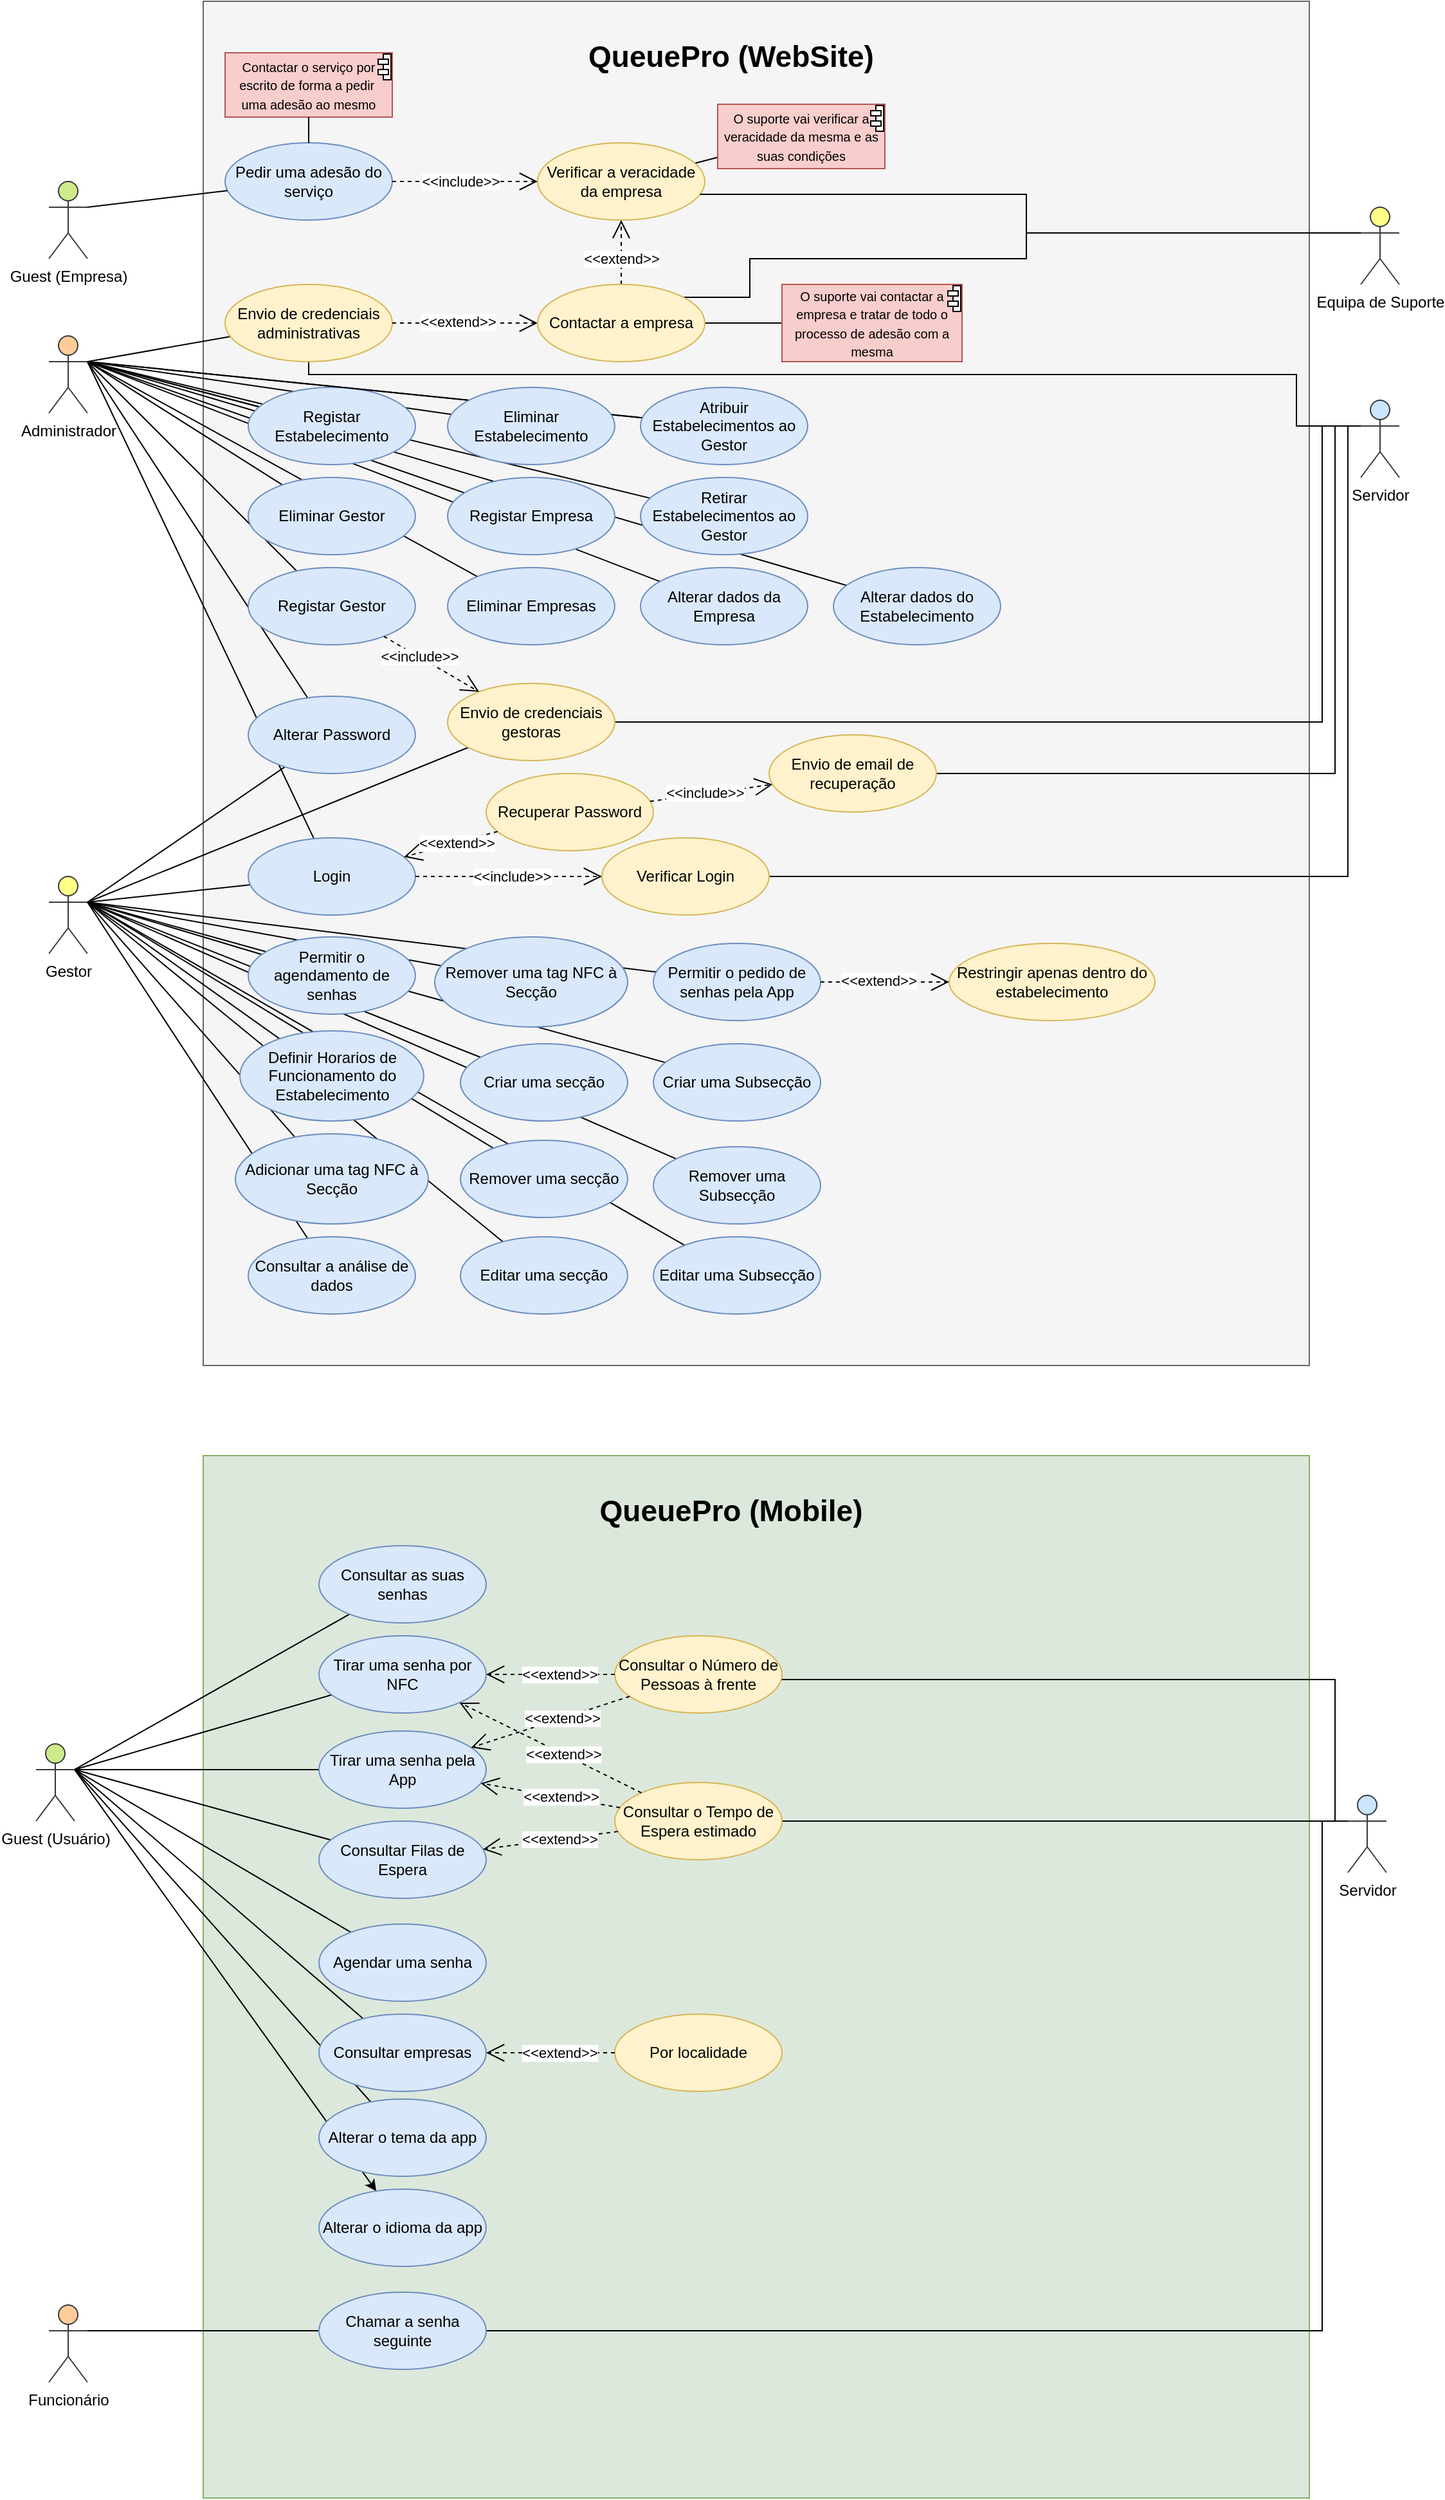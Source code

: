 <mxfile version="22.1.9" type="device">
  <diagram id="VLJRxasJTmpfHg33GRnx" name="Página-1">
    <mxGraphModel dx="1420" dy="758" grid="1" gridSize="10" guides="1" tooltips="1" connect="1" arrows="1" fold="1" page="1" pageScale="1" pageWidth="1169" pageHeight="1654" math="0" shadow="0">
      <root>
        <mxCell id="0" />
        <mxCell id="1" parent="0" />
        <mxCell id="UBb9a-nzdat-LRsB01jX-1" value="" style="rounded=0;whiteSpace=wrap;html=1;fillColor=#f5f5f5;strokeColor=#666666;fontColor=#333333;" parent="1" vertex="1">
          <mxGeometry x="190" y="70" width="860" height="1060" as="geometry" />
        </mxCell>
        <mxCell id="UBb9a-nzdat-LRsB01jX-2" value="QueuePro (WebSite)" style="text;align=center;fontStyle=1;verticalAlign=middle;spacingLeft=3;spacingRight=3;strokeColor=none;rotatable=0;points=[[0,0.5],[1,0.5]];portConstraint=eastwest;html=1;fontSize=23;" parent="1" vertex="1">
          <mxGeometry x="330" y="90" width="540" height="46" as="geometry" />
        </mxCell>
        <mxCell id="UBb9a-nzdat-LRsB01jX-34" style="edgeStyle=orthogonalEdgeStyle;rounded=0;orthogonalLoop=1;jettySize=auto;html=1;exitX=0;exitY=0.333;exitDx=0;exitDy=0;exitPerimeter=0;endArrow=none;endFill=0;" parent="1" source="UBb9a-nzdat-LRsB01jX-3" target="UBb9a-nzdat-LRsB01jX-32" edge="1">
          <mxGeometry relative="1" as="geometry">
            <Array as="points">
              <mxPoint x="1070" y="400" />
              <mxPoint x="1070" y="670" />
            </Array>
          </mxGeometry>
        </mxCell>
        <mxCell id="8o_De3iplbtx9uhVE4Wy-5" style="edgeStyle=orthogonalEdgeStyle;rounded=0;orthogonalLoop=1;jettySize=auto;html=1;exitX=0;exitY=0.333;exitDx=0;exitDy=0;exitPerimeter=0;endArrow=none;endFill=0;" parent="1" source="UBb9a-nzdat-LRsB01jX-3" target="8o_De3iplbtx9uhVE4Wy-2" edge="1">
          <mxGeometry relative="1" as="geometry">
            <Array as="points">
              <mxPoint x="1060" y="400" />
              <mxPoint x="1060" y="630" />
            </Array>
          </mxGeometry>
        </mxCell>
        <mxCell id="8o_De3iplbtx9uhVE4Wy-6" style="edgeStyle=orthogonalEdgeStyle;rounded=0;orthogonalLoop=1;jettySize=auto;html=1;exitX=0;exitY=0.333;exitDx=0;exitDy=0;exitPerimeter=0;endArrow=none;endFill=0;" parent="1" source="UBb9a-nzdat-LRsB01jX-3" target="UBb9a-nzdat-LRsB01jX-24" edge="1">
          <mxGeometry relative="1" as="geometry">
            <Array as="points">
              <mxPoint x="1040" y="400" />
              <mxPoint x="1040" y="360" />
              <mxPoint x="272" y="360" />
            </Array>
          </mxGeometry>
        </mxCell>
        <mxCell id="8o_De3iplbtx9uhVE4Wy-54" style="edgeStyle=orthogonalEdgeStyle;rounded=0;orthogonalLoop=1;jettySize=auto;html=1;exitX=0;exitY=0.333;exitDx=0;exitDy=0;exitPerimeter=0;endArrow=none;endFill=0;" parent="1" source="UBb9a-nzdat-LRsB01jX-3" target="I-sN2lUKd0k-K1x4dTiv-1" edge="1">
          <mxGeometry relative="1" as="geometry">
            <Array as="points">
              <mxPoint x="1080" y="400" />
              <mxPoint x="1080" y="750" />
            </Array>
          </mxGeometry>
        </mxCell>
        <mxCell id="UBb9a-nzdat-LRsB01jX-3" value="Servidor" style="shape=umlActor;verticalLabelPosition=bottom;verticalAlign=top;html=1;fillColor=#cce5ff;strokeColor=#36393d;" parent="1" vertex="1">
          <mxGeometry x="1090" y="380" width="30" height="60" as="geometry" />
        </mxCell>
        <mxCell id="UBb9a-nzdat-LRsB01jX-4" value="Guest (Empresa)" style="shape=umlActor;verticalLabelPosition=bottom;verticalAlign=top;html=1;fillColor=#cdeb8b;strokeColor=#36393d;" parent="1" vertex="1">
          <mxGeometry x="70" y="210" width="30" height="60" as="geometry" />
        </mxCell>
        <mxCell id="UBb9a-nzdat-LRsB01jX-23" style="rounded=0;orthogonalLoop=1;jettySize=auto;html=1;exitX=1;exitY=0.333;exitDx=0;exitDy=0;exitPerimeter=0;endArrow=none;endFill=0;" parent="1" source="UBb9a-nzdat-LRsB01jX-9" target="UBb9a-nzdat-LRsB01jX-22" edge="1">
          <mxGeometry relative="1" as="geometry" />
        </mxCell>
        <mxCell id="UBb9a-nzdat-LRsB01jX-25" style="rounded=0;orthogonalLoop=1;jettySize=auto;html=1;exitX=1;exitY=0.333;exitDx=0;exitDy=0;exitPerimeter=0;endArrow=none;endFill=0;" parent="1" source="UBb9a-nzdat-LRsB01jX-9" target="UBb9a-nzdat-LRsB01jX-24" edge="1">
          <mxGeometry relative="1" as="geometry" />
        </mxCell>
        <mxCell id="UBb9a-nzdat-LRsB01jX-36" style="rounded=0;orthogonalLoop=1;jettySize=auto;html=1;exitX=1;exitY=0.333;exitDx=0;exitDy=0;exitPerimeter=0;endArrow=none;endFill=0;" parent="1" source="UBb9a-nzdat-LRsB01jX-9" target="UBb9a-nzdat-LRsB01jX-35" edge="1">
          <mxGeometry relative="1" as="geometry" />
        </mxCell>
        <mxCell id="8o_De3iplbtx9uhVE4Wy-26" style="rounded=0;orthogonalLoop=1;jettySize=auto;html=1;exitX=1;exitY=0.333;exitDx=0;exitDy=0;exitPerimeter=0;endArrow=none;endFill=0;" parent="1" source="UBb9a-nzdat-LRsB01jX-9" target="8o_De3iplbtx9uhVE4Wy-23" edge="1">
          <mxGeometry relative="1" as="geometry" />
        </mxCell>
        <mxCell id="8o_De3iplbtx9uhVE4Wy-27" style="rounded=0;orthogonalLoop=1;jettySize=auto;html=1;exitX=1;exitY=0.333;exitDx=0;exitDy=0;exitPerimeter=0;endArrow=none;endFill=0;" parent="1" source="UBb9a-nzdat-LRsB01jX-9" target="8o_De3iplbtx9uhVE4Wy-25" edge="1">
          <mxGeometry relative="1" as="geometry" />
        </mxCell>
        <mxCell id="8o_De3iplbtx9uhVE4Wy-31" style="rounded=0;orthogonalLoop=1;jettySize=auto;html=1;exitX=1;exitY=0.333;exitDx=0;exitDy=0;exitPerimeter=0;endArrow=none;endFill=0;" parent="1" source="UBb9a-nzdat-LRsB01jX-9" target="8o_De3iplbtx9uhVE4Wy-29" edge="1">
          <mxGeometry relative="1" as="geometry" />
        </mxCell>
        <mxCell id="8o_De3iplbtx9uhVE4Wy-33" style="rounded=0;orthogonalLoop=1;jettySize=auto;html=1;exitX=1;exitY=0.333;exitDx=0;exitDy=0;exitPerimeter=0;endArrow=none;endFill=0;" parent="1" source="UBb9a-nzdat-LRsB01jX-9" target="8o_De3iplbtx9uhVE4Wy-32" edge="1">
          <mxGeometry relative="1" as="geometry" />
        </mxCell>
        <mxCell id="8o_De3iplbtx9uhVE4Wy-35" style="rounded=0;orthogonalLoop=1;jettySize=auto;html=1;exitX=1;exitY=0.333;exitDx=0;exitDy=0;exitPerimeter=0;endArrow=none;endFill=0;" parent="1" source="UBb9a-nzdat-LRsB01jX-9" target="8o_De3iplbtx9uhVE4Wy-34" edge="1">
          <mxGeometry relative="1" as="geometry" />
        </mxCell>
        <mxCell id="8o_De3iplbtx9uhVE4Wy-38" style="rounded=0;orthogonalLoop=1;jettySize=auto;html=1;exitX=1;exitY=0.333;exitDx=0;exitDy=0;exitPerimeter=0;endArrow=none;endFill=0;" parent="1" source="UBb9a-nzdat-LRsB01jX-9" target="8o_De3iplbtx9uhVE4Wy-37" edge="1">
          <mxGeometry relative="1" as="geometry" />
        </mxCell>
        <mxCell id="8o_De3iplbtx9uhVE4Wy-40" style="rounded=0;orthogonalLoop=1;jettySize=auto;html=1;exitX=1;exitY=0.333;exitDx=0;exitDy=0;exitPerimeter=0;endArrow=none;endFill=0;" parent="1" source="UBb9a-nzdat-LRsB01jX-9" target="8o_De3iplbtx9uhVE4Wy-28" edge="1">
          <mxGeometry relative="1" as="geometry" />
        </mxCell>
        <mxCell id="8o_De3iplbtx9uhVE4Wy-45" style="rounded=0;orthogonalLoop=1;jettySize=auto;html=1;exitX=1;exitY=0.333;exitDx=0;exitDy=0;exitPerimeter=0;endArrow=none;endFill=0;" parent="1" source="UBb9a-nzdat-LRsB01jX-9" target="8o_De3iplbtx9uhVE4Wy-44" edge="1">
          <mxGeometry relative="1" as="geometry" />
        </mxCell>
        <mxCell id="8o_De3iplbtx9uhVE4Wy-48" style="rounded=0;orthogonalLoop=1;jettySize=auto;html=1;exitX=1;exitY=0.333;exitDx=0;exitDy=0;exitPerimeter=0;endArrow=none;endFill=0;" parent="1" source="UBb9a-nzdat-LRsB01jX-9" target="8o_De3iplbtx9uhVE4Wy-47" edge="1">
          <mxGeometry relative="1" as="geometry" />
        </mxCell>
        <mxCell id="8o_De3iplbtx9uhVE4Wy-50" style="rounded=0;orthogonalLoop=1;jettySize=auto;html=1;exitX=1;exitY=0.333;exitDx=0;exitDy=0;exitPerimeter=0;endArrow=none;endFill=0;" parent="1" source="UBb9a-nzdat-LRsB01jX-9" target="8o_De3iplbtx9uhVE4Wy-49" edge="1">
          <mxGeometry relative="1" as="geometry" />
        </mxCell>
        <mxCell id="UBb9a-nzdat-LRsB01jX-9" value="Administrador" style="shape=umlActor;verticalLabelPosition=bottom;verticalAlign=top;html=1;fillColor=#ffcc99;strokeColor=#36393d;" parent="1" vertex="1">
          <mxGeometry x="70" y="330" width="30" height="60" as="geometry" />
        </mxCell>
        <mxCell id="UBb9a-nzdat-LRsB01jX-33" style="rounded=0;orthogonalLoop=1;jettySize=auto;html=1;exitX=1;exitY=0.333;exitDx=0;exitDy=0;exitPerimeter=0;endArrow=none;endFill=0;" parent="1" source="UBb9a-nzdat-LRsB01jX-10" target="UBb9a-nzdat-LRsB01jX-22" edge="1">
          <mxGeometry relative="1" as="geometry" />
        </mxCell>
        <mxCell id="8o_De3iplbtx9uhVE4Wy-8" style="rounded=0;orthogonalLoop=1;jettySize=auto;html=1;exitX=1;exitY=0.333;exitDx=0;exitDy=0;exitPerimeter=0;endArrow=none;endFill=0;" parent="1" source="UBb9a-nzdat-LRsB01jX-10" target="8o_De3iplbtx9uhVE4Wy-2" edge="1">
          <mxGeometry relative="1" as="geometry" />
        </mxCell>
        <mxCell id="8o_De3iplbtx9uhVE4Wy-46" style="rounded=0;orthogonalLoop=1;jettySize=auto;html=1;exitX=1;exitY=0.333;exitDx=0;exitDy=0;exitPerimeter=0;endArrow=none;endFill=0;" parent="1" source="UBb9a-nzdat-LRsB01jX-10" target="8o_De3iplbtx9uhVE4Wy-44" edge="1">
          <mxGeometry relative="1" as="geometry" />
        </mxCell>
        <mxCell id="8o_De3iplbtx9uhVE4Wy-53" style="rounded=0;orthogonalLoop=1;jettySize=auto;html=1;exitX=1;exitY=0.333;exitDx=0;exitDy=0;exitPerimeter=0;endArrow=none;endFill=0;" parent="1" source="UBb9a-nzdat-LRsB01jX-10" target="8o_De3iplbtx9uhVE4Wy-52" edge="1">
          <mxGeometry relative="1" as="geometry" />
        </mxCell>
        <mxCell id="8o_De3iplbtx9uhVE4Wy-60" style="rounded=0;orthogonalLoop=1;jettySize=auto;html=1;exitX=1;exitY=0.333;exitDx=0;exitDy=0;exitPerimeter=0;endArrow=none;endFill=0;" parent="1" source="UBb9a-nzdat-LRsB01jX-10" target="8o_De3iplbtx9uhVE4Wy-56" edge="1">
          <mxGeometry relative="1" as="geometry" />
        </mxCell>
        <mxCell id="8o_De3iplbtx9uhVE4Wy-64" style="rounded=0;orthogonalLoop=1;jettySize=auto;html=1;exitX=1;exitY=0.333;exitDx=0;exitDy=0;exitPerimeter=0;endArrow=none;endFill=0;" parent="1" source="UBb9a-nzdat-LRsB01jX-10" target="8o_De3iplbtx9uhVE4Wy-63" edge="1">
          <mxGeometry relative="1" as="geometry" />
        </mxCell>
        <mxCell id="8o_De3iplbtx9uhVE4Wy-66" style="rounded=0;orthogonalLoop=1;jettySize=auto;html=1;exitX=1;exitY=0.333;exitDx=0;exitDy=0;exitPerimeter=0;endArrow=none;endFill=0;" parent="1" source="UBb9a-nzdat-LRsB01jX-10" target="8o_De3iplbtx9uhVE4Wy-65" edge="1">
          <mxGeometry relative="1" as="geometry" />
        </mxCell>
        <mxCell id="8o_De3iplbtx9uhVE4Wy-68" style="rounded=0;orthogonalLoop=1;jettySize=auto;html=1;exitX=1;exitY=0.333;exitDx=0;exitDy=0;exitPerimeter=0;endArrow=none;endFill=0;" parent="1" source="UBb9a-nzdat-LRsB01jX-10" target="8o_De3iplbtx9uhVE4Wy-67" edge="1">
          <mxGeometry relative="1" as="geometry" />
        </mxCell>
        <mxCell id="8o_De3iplbtx9uhVE4Wy-71" style="rounded=0;orthogonalLoop=1;jettySize=auto;html=1;exitX=1;exitY=0.333;exitDx=0;exitDy=0;exitPerimeter=0;endArrow=none;endFill=0;" parent="1" source="UBb9a-nzdat-LRsB01jX-10" target="8o_De3iplbtx9uhVE4Wy-70" edge="1">
          <mxGeometry relative="1" as="geometry" />
        </mxCell>
        <mxCell id="8o_De3iplbtx9uhVE4Wy-76" style="rounded=0;orthogonalLoop=1;jettySize=auto;html=1;exitX=1;exitY=0.333;exitDx=0;exitDy=0;exitPerimeter=0;endArrow=none;endFill=0;" parent="1" source="UBb9a-nzdat-LRsB01jX-10" target="8o_De3iplbtx9uhVE4Wy-72" edge="1">
          <mxGeometry relative="1" as="geometry" />
        </mxCell>
        <mxCell id="8o_De3iplbtx9uhVE4Wy-77" style="rounded=0;orthogonalLoop=1;jettySize=auto;html=1;exitX=1;exitY=0.333;exitDx=0;exitDy=0;exitPerimeter=0;endArrow=none;endFill=0;" parent="1" source="UBb9a-nzdat-LRsB01jX-10" target="8o_De3iplbtx9uhVE4Wy-73" edge="1">
          <mxGeometry relative="1" as="geometry" />
        </mxCell>
        <mxCell id="8o_De3iplbtx9uhVE4Wy-78" style="rounded=0;orthogonalLoop=1;jettySize=auto;html=1;exitX=1;exitY=0.333;exitDx=0;exitDy=0;exitPerimeter=0;endArrow=none;endFill=0;" parent="1" source="UBb9a-nzdat-LRsB01jX-10" target="8o_De3iplbtx9uhVE4Wy-74" edge="1">
          <mxGeometry relative="1" as="geometry" />
        </mxCell>
        <mxCell id="8o_De3iplbtx9uhVE4Wy-79" style="rounded=0;orthogonalLoop=1;jettySize=auto;html=1;exitX=1;exitY=0.333;exitDx=0;exitDy=0;exitPerimeter=0;endArrow=none;endFill=0;" parent="1" source="UBb9a-nzdat-LRsB01jX-10" target="8o_De3iplbtx9uhVE4Wy-75" edge="1">
          <mxGeometry relative="1" as="geometry" />
        </mxCell>
        <mxCell id="8o_De3iplbtx9uhVE4Wy-83" style="rounded=0;orthogonalLoop=1;jettySize=auto;html=1;exitX=1;exitY=0.333;exitDx=0;exitDy=0;exitPerimeter=0;endArrow=none;endFill=0;" parent="1" source="UBb9a-nzdat-LRsB01jX-10" target="8o_De3iplbtx9uhVE4Wy-82" edge="1">
          <mxGeometry relative="1" as="geometry" />
        </mxCell>
        <mxCell id="zNHGnMBQG7z97WINBoFJ-2" style="rounded=0;orthogonalLoop=1;jettySize=auto;html=1;exitX=1;exitY=0.333;exitDx=0;exitDy=0;exitPerimeter=0;endArrow=none;endFill=0;" parent="1" source="UBb9a-nzdat-LRsB01jX-10" target="zNHGnMBQG7z97WINBoFJ-1" edge="1">
          <mxGeometry relative="1" as="geometry" />
        </mxCell>
        <mxCell id="UBb9a-nzdat-LRsB01jX-10" value="Gestor" style="shape=umlActor;verticalLabelPosition=bottom;verticalAlign=top;html=1;fillColor=#ffff88;strokeColor=#36393d;" parent="1" vertex="1">
          <mxGeometry x="70" y="750" width="30" height="60" as="geometry" />
        </mxCell>
        <mxCell id="UBb9a-nzdat-LRsB01jX-13" value="Pedir uma adesão do serviço" style="ellipse;whiteSpace=wrap;html=1;fillColor=#dae8fc;strokeColor=#6c8ebf;" parent="1" vertex="1">
          <mxGeometry x="207" y="180" width="130" height="60" as="geometry" />
        </mxCell>
        <mxCell id="UBb9a-nzdat-LRsB01jX-15" value="&lt;span style=&quot;font-size: 10px;&quot;&gt;Contactar o serviço por escrito de forma a pedir&amp;nbsp; uma adesão ao mesmo&lt;/span&gt;" style="html=1;dropTarget=0;whiteSpace=wrap;fillColor=#f8cecc;strokeColor=#b85450;align=center;" parent="1" vertex="1">
          <mxGeometry x="207" y="110" width="130" height="50" as="geometry" />
        </mxCell>
        <mxCell id="UBb9a-nzdat-LRsB01jX-16" value="" style="shape=module;jettyWidth=8;jettyHeight=4;" parent="UBb9a-nzdat-LRsB01jX-15" vertex="1">
          <mxGeometry x="1" width="10" height="20" relative="1" as="geometry">
            <mxPoint x="-11" y="1" as="offset" />
          </mxGeometry>
        </mxCell>
        <mxCell id="UBb9a-nzdat-LRsB01jX-17" value="" style="endArrow=none;html=1;rounded=0;" parent="1" source="UBb9a-nzdat-LRsB01jX-15" target="UBb9a-nzdat-LRsB01jX-13" edge="1">
          <mxGeometry relative="1" as="geometry">
            <mxPoint x="419" y="185" as="sourcePoint" />
            <mxPoint x="350" y="260" as="targetPoint" />
          </mxGeometry>
        </mxCell>
        <mxCell id="UBb9a-nzdat-LRsB01jX-18" style="rounded=0;orthogonalLoop=1;jettySize=auto;html=1;exitX=1;exitY=0.333;exitDx=0;exitDy=0;exitPerimeter=0;endArrow=none;endFill=0;" parent="1" source="UBb9a-nzdat-LRsB01jX-4" target="UBb9a-nzdat-LRsB01jX-13" edge="1">
          <mxGeometry relative="1" as="geometry">
            <mxPoint x="110" y="240" as="sourcePoint" />
            <mxPoint x="232" y="180" as="targetPoint" />
          </mxGeometry>
        </mxCell>
        <mxCell id="UBb9a-nzdat-LRsB01jX-22" value="Login" style="ellipse;whiteSpace=wrap;html=1;fillColor=#dae8fc;strokeColor=#6c8ebf;" parent="1" vertex="1">
          <mxGeometry x="225" y="720" width="130" height="60" as="geometry" />
        </mxCell>
        <mxCell id="UBb9a-nzdat-LRsB01jX-24" value="Envio de credenciais administrativas" style="ellipse;whiteSpace=wrap;html=1;fillColor=#fff2cc;strokeColor=#d6b656;" parent="1" vertex="1">
          <mxGeometry x="207" y="290" width="130" height="60" as="geometry" />
        </mxCell>
        <mxCell id="UBb9a-nzdat-LRsB01jX-26" value="&amp;lt;&amp;lt;extend&amp;gt;&amp;gt;" style="endArrow=open;endSize=12;dashed=1;html=1;rounded=0;" parent="1" source="UBb9a-nzdat-LRsB01jX-24" target="8o_De3iplbtx9uhVE4Wy-22" edge="1">
          <mxGeometry x="-0.098" y="1" width="160" relative="1" as="geometry">
            <mxPoint x="390" y="320" as="sourcePoint" />
            <mxPoint x="400" y="240" as="targetPoint" />
            <mxPoint as="offset" />
          </mxGeometry>
        </mxCell>
        <mxCell id="UBb9a-nzdat-LRsB01jX-29" value="Recuperar Password" style="ellipse;whiteSpace=wrap;html=1;fillColor=#fff2cc;strokeColor=#d6b656;" parent="1" vertex="1">
          <mxGeometry x="410" y="670" width="130" height="60" as="geometry" />
        </mxCell>
        <mxCell id="UBb9a-nzdat-LRsB01jX-30" value="&amp;lt;&amp;lt;extend&amp;gt;&amp;gt;" style="endArrow=open;endSize=12;dashed=1;html=1;rounded=0;" parent="1" source="UBb9a-nzdat-LRsB01jX-29" target="UBb9a-nzdat-LRsB01jX-22" edge="1">
          <mxGeometry x="-0.143" width="160" relative="1" as="geometry">
            <mxPoint x="376.999" y="452.045" as="sourcePoint" />
            <mxPoint x="277" y="90" as="targetPoint" />
            <mxPoint as="offset" />
          </mxGeometry>
        </mxCell>
        <mxCell id="UBb9a-nzdat-LRsB01jX-31" value="&amp;lt;&amp;lt;include&amp;gt;&amp;gt;" style="endArrow=open;endSize=12;dashed=1;html=1;rounded=0;" parent="1" source="UBb9a-nzdat-LRsB01jX-29" target="UBb9a-nzdat-LRsB01jX-32" edge="1">
          <mxGeometry x="-0.108" width="160" relative="1" as="geometry">
            <mxPoint x="559" y="690" as="sourcePoint" />
            <mxPoint x="659" y="690" as="targetPoint" />
            <mxPoint y="-1" as="offset" />
          </mxGeometry>
        </mxCell>
        <mxCell id="UBb9a-nzdat-LRsB01jX-32" value="Envio de email de recuperação" style="ellipse;whiteSpace=wrap;html=1;fillColor=#fff2cc;strokeColor=#d6b656;" parent="1" vertex="1">
          <mxGeometry x="630" y="640" width="130" height="60" as="geometry" />
        </mxCell>
        <mxCell id="UBb9a-nzdat-LRsB01jX-35" value="Registar Gestor" style="ellipse;whiteSpace=wrap;html=1;fillColor=#dae8fc;strokeColor=#6c8ebf;" parent="1" vertex="1">
          <mxGeometry x="225" y="510" width="130" height="60" as="geometry" />
        </mxCell>
        <mxCell id="I-sN2lUKd0k-K1x4dTiv-1" value="Verificar Login" style="ellipse;whiteSpace=wrap;html=1;fillColor=#fff2cc;strokeColor=#d6b656;" parent="1" vertex="1">
          <mxGeometry x="500" y="720" width="130" height="60" as="geometry" />
        </mxCell>
        <mxCell id="I-sN2lUKd0k-K1x4dTiv-3" value="&amp;lt;&amp;lt;include&amp;gt;&amp;gt;" style="endArrow=open;endSize=12;dashed=1;html=1;rounded=0;" parent="1" source="UBb9a-nzdat-LRsB01jX-22" target="I-sN2lUKd0k-K1x4dTiv-1" edge="1">
          <mxGeometry x="0.03" width="160" relative="1" as="geometry">
            <mxPoint x="337" y="460" as="sourcePoint" />
            <mxPoint x="337" y="510" as="targetPoint" />
            <mxPoint as="offset" />
          </mxGeometry>
        </mxCell>
        <mxCell id="8o_De3iplbtx9uhVE4Wy-2" value="Envio de credenciais gestoras" style="ellipse;whiteSpace=wrap;html=1;fillColor=#fff2cc;strokeColor=#d6b656;" parent="1" vertex="1">
          <mxGeometry x="380" y="600" width="130" height="60" as="geometry" />
        </mxCell>
        <mxCell id="8o_De3iplbtx9uhVE4Wy-15" style="rounded=0;orthogonalLoop=1;jettySize=auto;html=1;endArrow=none;endFill=0;" parent="1" source="8o_De3iplbtx9uhVE4Wy-9" target="8o_De3iplbtx9uhVE4Wy-13" edge="1">
          <mxGeometry relative="1" as="geometry" />
        </mxCell>
        <mxCell id="8o_De3iplbtx9uhVE4Wy-9" value="Verificar a veracidade da empresa" style="ellipse;whiteSpace=wrap;html=1;fillColor=#fff2cc;strokeColor=#d6b656;" parent="1" vertex="1">
          <mxGeometry x="450" y="180" width="130" height="60" as="geometry" />
        </mxCell>
        <mxCell id="8o_De3iplbtx9uhVE4Wy-11" style="edgeStyle=orthogonalEdgeStyle;rounded=0;orthogonalLoop=1;jettySize=auto;html=1;exitX=0;exitY=0.333;exitDx=0;exitDy=0;exitPerimeter=0;endArrow=none;endFill=0;" parent="1" source="8o_De3iplbtx9uhVE4Wy-10" target="8o_De3iplbtx9uhVE4Wy-9" edge="1">
          <mxGeometry relative="1" as="geometry">
            <Array as="points">
              <mxPoint x="830" y="250" />
              <mxPoint x="830" y="220" />
            </Array>
          </mxGeometry>
        </mxCell>
        <mxCell id="8o_De3iplbtx9uhVE4Wy-18" style="edgeStyle=orthogonalEdgeStyle;rounded=0;orthogonalLoop=1;jettySize=auto;html=1;exitX=0;exitY=0.333;exitDx=0;exitDy=0;exitPerimeter=0;endArrow=none;endFill=0;" parent="1" source="8o_De3iplbtx9uhVE4Wy-10" target="8o_De3iplbtx9uhVE4Wy-22" edge="1">
          <mxGeometry relative="1" as="geometry">
            <mxPoint x="625" y="270" as="targetPoint" />
            <Array as="points">
              <mxPoint x="830" y="250" />
              <mxPoint x="830" y="270" />
              <mxPoint x="615" y="270" />
              <mxPoint x="615" y="300" />
            </Array>
          </mxGeometry>
        </mxCell>
        <mxCell id="8o_De3iplbtx9uhVE4Wy-10" value="Equipa de Suporte" style="shape=umlActor;verticalLabelPosition=bottom;verticalAlign=top;html=1;fillColor=#ffff88;strokeColor=#36393d;" parent="1" vertex="1">
          <mxGeometry x="1090" y="230" width="30" height="60" as="geometry" />
        </mxCell>
        <mxCell id="8o_De3iplbtx9uhVE4Wy-12" value="&amp;lt;&amp;lt;include&amp;gt;&amp;gt;" style="endArrow=open;endSize=12;dashed=1;html=1;rounded=0;" parent="1" source="UBb9a-nzdat-LRsB01jX-13" target="8o_De3iplbtx9uhVE4Wy-9" edge="1">
          <mxGeometry x="-0.062" width="160" relative="1" as="geometry">
            <mxPoint x="595" y="640" as="sourcePoint" />
            <mxPoint x="720" y="640" as="targetPoint" />
            <mxPoint as="offset" />
          </mxGeometry>
        </mxCell>
        <mxCell id="8o_De3iplbtx9uhVE4Wy-13" value="&lt;span style=&quot;font-size: 10px;&quot;&gt;O suporte vai verificar a veracidade da mesma e as suas condições&lt;/span&gt;" style="html=1;dropTarget=0;whiteSpace=wrap;fillColor=#f8cecc;strokeColor=#b85450;align=center;" parent="1" vertex="1">
          <mxGeometry x="590" y="150" width="130" height="50" as="geometry" />
        </mxCell>
        <mxCell id="8o_De3iplbtx9uhVE4Wy-14" value="" style="shape=module;jettyWidth=8;jettyHeight=4;" parent="8o_De3iplbtx9uhVE4Wy-13" vertex="1">
          <mxGeometry x="1" width="10" height="20" relative="1" as="geometry">
            <mxPoint x="-11" y="1" as="offset" />
          </mxGeometry>
        </mxCell>
        <mxCell id="8o_De3iplbtx9uhVE4Wy-21" style="rounded=0;orthogonalLoop=1;jettySize=auto;html=1;endArrow=none;endFill=0;" parent="1" source="8o_De3iplbtx9uhVE4Wy-22" target="8o_De3iplbtx9uhVE4Wy-19" edge="1">
          <mxGeometry relative="1" as="geometry">
            <mxPoint x="688.89" y="299.6" as="sourcePoint" />
          </mxGeometry>
        </mxCell>
        <mxCell id="8o_De3iplbtx9uhVE4Wy-17" value="&amp;lt;&amp;lt;extend&amp;gt;&amp;gt;" style="endArrow=open;endSize=12;dashed=1;html=1;rounded=0;" parent="1" source="8o_De3iplbtx9uhVE4Wy-22" target="8o_De3iplbtx9uhVE4Wy-9" edge="1">
          <mxGeometry x="-0.2" width="160" relative="1" as="geometry">
            <mxPoint x="478" y="331" as="sourcePoint" />
            <mxPoint x="512" y="249" as="targetPoint" />
            <mxPoint as="offset" />
          </mxGeometry>
        </mxCell>
        <mxCell id="8o_De3iplbtx9uhVE4Wy-19" value="&lt;span style=&quot;font-size: 10px;&quot;&gt;O suporte vai contactar a empresa e tratar de todo o processo de adesão com a mesma&lt;/span&gt;" style="html=1;dropTarget=0;whiteSpace=wrap;fillColor=#f8cecc;strokeColor=#b85450;align=center;" parent="1" vertex="1">
          <mxGeometry x="640" y="290" width="140" height="60" as="geometry" />
        </mxCell>
        <mxCell id="8o_De3iplbtx9uhVE4Wy-20" value="" style="shape=module;jettyWidth=8;jettyHeight=4;" parent="8o_De3iplbtx9uhVE4Wy-19" vertex="1">
          <mxGeometry x="1" width="10" height="20" relative="1" as="geometry">
            <mxPoint x="-11" y="1" as="offset" />
          </mxGeometry>
        </mxCell>
        <mxCell id="8o_De3iplbtx9uhVE4Wy-22" value="Contactar a empresa" style="ellipse;whiteSpace=wrap;html=1;fillColor=#fff2cc;strokeColor=#d6b656;" parent="1" vertex="1">
          <mxGeometry x="450" y="290" width="130" height="60" as="geometry" />
        </mxCell>
        <mxCell id="8o_De3iplbtx9uhVE4Wy-28" value="Eliminar Empresas" style="ellipse;whiteSpace=wrap;html=1;fillColor=#dae8fc;strokeColor=#6c8ebf;" parent="1" vertex="1">
          <mxGeometry x="380" y="510" width="130" height="60" as="geometry" />
        </mxCell>
        <mxCell id="8o_De3iplbtx9uhVE4Wy-32" value="Eliminar Gestor" style="ellipse;whiteSpace=wrap;html=1;fillColor=#dae8fc;strokeColor=#6c8ebf;" parent="1" vertex="1">
          <mxGeometry x="225" y="440" width="130" height="60" as="geometry" />
        </mxCell>
        <mxCell id="8o_De3iplbtx9uhVE4Wy-39" value="" style="rounded=0;orthogonalLoop=1;jettySize=auto;html=1;exitX=1;exitY=0.333;exitDx=0;exitDy=0;exitPerimeter=0;endArrow=none;endFill=0;" parent="1" source="UBb9a-nzdat-LRsB01jX-9" target="8o_De3iplbtx9uhVE4Wy-25" edge="1">
          <mxGeometry relative="1" as="geometry">
            <mxPoint x="100" y="350" as="sourcePoint" />
            <mxPoint x="478" y="446" as="targetPoint" />
          </mxGeometry>
        </mxCell>
        <mxCell id="8o_De3iplbtx9uhVE4Wy-25" value="Registar Estabelecimento" style="ellipse;whiteSpace=wrap;html=1;fillColor=#dae8fc;strokeColor=#6c8ebf;" parent="1" vertex="1">
          <mxGeometry x="225" y="370" width="130" height="60" as="geometry" />
        </mxCell>
        <mxCell id="8o_De3iplbtx9uhVE4Wy-37" value="Retirar Estabelecimentos ao Gestor" style="ellipse;whiteSpace=wrap;html=1;fillColor=#dae8fc;strokeColor=#6c8ebf;" parent="1" vertex="1">
          <mxGeometry x="530" y="440" width="130" height="60" as="geometry" />
        </mxCell>
        <mxCell id="8o_De3iplbtx9uhVE4Wy-23" value="Registar Empresa" style="ellipse;whiteSpace=wrap;html=1;fillColor=#dae8fc;strokeColor=#6c8ebf;" parent="1" vertex="1">
          <mxGeometry x="380" y="440" width="130" height="60" as="geometry" />
        </mxCell>
        <mxCell id="8o_De3iplbtx9uhVE4Wy-42" value="" style="rounded=0;orthogonalLoop=1;jettySize=auto;html=1;exitX=1;exitY=0.333;exitDx=0;exitDy=0;exitPerimeter=0;endArrow=none;endFill=0;" parent="1" source="UBb9a-nzdat-LRsB01jX-9" target="8o_De3iplbtx9uhVE4Wy-34" edge="1">
          <mxGeometry relative="1" as="geometry">
            <mxPoint x="100" y="350" as="sourcePoint" />
            <mxPoint x="393" y="452" as="targetPoint" />
          </mxGeometry>
        </mxCell>
        <mxCell id="8o_De3iplbtx9uhVE4Wy-34" value="Atribuir Estabelecimentos ao Gestor" style="ellipse;whiteSpace=wrap;html=1;fillColor=#dae8fc;strokeColor=#6c8ebf;" parent="1" vertex="1">
          <mxGeometry x="530" y="370" width="130" height="60" as="geometry" />
        </mxCell>
        <mxCell id="8o_De3iplbtx9uhVE4Wy-29" value="Eliminar Estabelecimento" style="ellipse;whiteSpace=wrap;html=1;fillColor=#dae8fc;strokeColor=#6c8ebf;" parent="1" vertex="1">
          <mxGeometry x="380" y="370" width="130" height="60" as="geometry" />
        </mxCell>
        <mxCell id="8o_De3iplbtx9uhVE4Wy-43" value="&amp;lt;&amp;lt;include&amp;gt;&amp;gt;" style="endArrow=open;endSize=12;dashed=1;html=1;rounded=0;" parent="1" source="UBb9a-nzdat-LRsB01jX-35" target="8o_De3iplbtx9uhVE4Wy-2" edge="1">
          <mxGeometry x="-0.26" width="160" relative="1" as="geometry">
            <mxPoint x="344" y="772" as="sourcePoint" />
            <mxPoint x="436" y="818" as="targetPoint" />
            <mxPoint as="offset" />
          </mxGeometry>
        </mxCell>
        <mxCell id="8o_De3iplbtx9uhVE4Wy-44" value="Alterar Password" style="ellipse;whiteSpace=wrap;html=1;fillColor=#dae8fc;strokeColor=#6c8ebf;" parent="1" vertex="1">
          <mxGeometry x="225" y="610" width="130" height="60" as="geometry" />
        </mxCell>
        <mxCell id="8o_De3iplbtx9uhVE4Wy-47" value="Alterar dados da Empresa" style="ellipse;whiteSpace=wrap;html=1;fillColor=#dae8fc;strokeColor=#6c8ebf;" parent="1" vertex="1">
          <mxGeometry x="530" y="510" width="130" height="60" as="geometry" />
        </mxCell>
        <mxCell id="8o_De3iplbtx9uhVE4Wy-49" value="Alterar dados do Estabelecimento" style="ellipse;whiteSpace=wrap;html=1;fillColor=#dae8fc;strokeColor=#6c8ebf;" parent="1" vertex="1">
          <mxGeometry x="680" y="510" width="130" height="60" as="geometry" />
        </mxCell>
        <mxCell id="8o_De3iplbtx9uhVE4Wy-52" value="Definir Horarios de Funcionamento do Estabelecimento" style="ellipse;whiteSpace=wrap;html=1;fillColor=#dae8fc;strokeColor=#6c8ebf;" parent="1" vertex="1">
          <mxGeometry x="218.5" y="870" width="143" height="70" as="geometry" />
        </mxCell>
        <mxCell id="8o_De3iplbtx9uhVE4Wy-56" value="Permitir o pedido de senhas pela App" style="ellipse;whiteSpace=wrap;html=1;fillColor=#dae8fc;strokeColor=#6c8ebf;" parent="1" vertex="1">
          <mxGeometry x="540" y="802" width="130" height="60" as="geometry" />
        </mxCell>
        <mxCell id="8o_De3iplbtx9uhVE4Wy-58" value="Restringir apenas dentro do estabelecimento" style="ellipse;whiteSpace=wrap;html=1;fillColor=#fff2cc;strokeColor=#d6b656;" parent="1" vertex="1">
          <mxGeometry x="770" y="802" width="160" height="60" as="geometry" />
        </mxCell>
        <mxCell id="8o_De3iplbtx9uhVE4Wy-59" value="&amp;lt;&amp;lt;extend&amp;gt;&amp;gt;" style="endArrow=open;endSize=12;dashed=1;html=1;rounded=0;" parent="1" source="8o_De3iplbtx9uhVE4Wy-56" target="8o_De3iplbtx9uhVE4Wy-58" edge="1">
          <mxGeometry x="-0.108" width="160" relative="1" as="geometry">
            <mxPoint x="547" y="702" as="sourcePoint" />
            <mxPoint x="643" y="689" as="targetPoint" />
            <mxPoint y="-1" as="offset" />
          </mxGeometry>
        </mxCell>
        <mxCell id="8o_De3iplbtx9uhVE4Wy-63" value="Permitir o agendamento de senhas" style="ellipse;whiteSpace=wrap;html=1;fillColor=#dae8fc;strokeColor=#6c8ebf;" parent="1" vertex="1">
          <mxGeometry x="225" y="797" width="130" height="60" as="geometry" />
        </mxCell>
        <mxCell id="8o_De3iplbtx9uhVE4Wy-65" value="Criar uma secção" style="ellipse;whiteSpace=wrap;html=1;fillColor=#dae8fc;strokeColor=#6c8ebf;" parent="1" vertex="1">
          <mxGeometry x="390" y="880" width="130" height="60" as="geometry" />
        </mxCell>
        <mxCell id="8o_De3iplbtx9uhVE4Wy-67" value="Criar uma Subsecção" style="ellipse;whiteSpace=wrap;html=1;fillColor=#dae8fc;strokeColor=#6c8ebf;" parent="1" vertex="1">
          <mxGeometry x="540" y="880" width="130" height="60" as="geometry" />
        </mxCell>
        <mxCell id="8o_De3iplbtx9uhVE4Wy-70" value="Adicionar uma tag NFC à Secção" style="ellipse;whiteSpace=wrap;html=1;fillColor=#dae8fc;strokeColor=#6c8ebf;" parent="1" vertex="1">
          <mxGeometry x="215" y="950" width="150" height="70" as="geometry" />
        </mxCell>
        <mxCell id="8o_De3iplbtx9uhVE4Wy-72" value="Remover uma secção" style="ellipse;whiteSpace=wrap;html=1;fillColor=#dae8fc;strokeColor=#6c8ebf;" parent="1" vertex="1">
          <mxGeometry x="390" y="955" width="130" height="60" as="geometry" />
        </mxCell>
        <mxCell id="8o_De3iplbtx9uhVE4Wy-73" value="Remover uma Subsecção" style="ellipse;whiteSpace=wrap;html=1;fillColor=#dae8fc;strokeColor=#6c8ebf;" parent="1" vertex="1">
          <mxGeometry x="540" y="960" width="130" height="60" as="geometry" />
        </mxCell>
        <mxCell id="8o_De3iplbtx9uhVE4Wy-74" value="Editar uma secção" style="ellipse;whiteSpace=wrap;html=1;fillColor=#dae8fc;strokeColor=#6c8ebf;" parent="1" vertex="1">
          <mxGeometry x="390" y="1030" width="130" height="60" as="geometry" />
        </mxCell>
        <mxCell id="8o_De3iplbtx9uhVE4Wy-75" value="Editar uma Subsecção" style="ellipse;whiteSpace=wrap;html=1;fillColor=#dae8fc;strokeColor=#6c8ebf;" parent="1" vertex="1">
          <mxGeometry x="540" y="1030" width="130" height="60" as="geometry" />
        </mxCell>
        <mxCell id="8o_De3iplbtx9uhVE4Wy-82" value="Consultar a análise de dados" style="ellipse;whiteSpace=wrap;html=1;fillColor=#dae8fc;strokeColor=#6c8ebf;" parent="1" vertex="1">
          <mxGeometry x="225" y="1030" width="130" height="60" as="geometry" />
        </mxCell>
        <mxCell id="8o_De3iplbtx9uhVE4Wy-84" value="" style="rounded=0;whiteSpace=wrap;html=1;fillColor=#DDE8DC;strokeColor=#82b366;" parent="1" vertex="1">
          <mxGeometry x="190" y="1200" width="860" height="810" as="geometry" />
        </mxCell>
        <mxCell id="8o_De3iplbtx9uhVE4Wy-85" value="QueuePro (Mobile)" style="text;align=center;fontStyle=1;verticalAlign=middle;spacingLeft=3;spacingRight=3;strokeColor=none;rotatable=0;points=[[0,0.5],[1,0.5]];portConstraint=eastwest;html=1;fontSize=23;" parent="1" vertex="1">
          <mxGeometry x="330" y="1220" width="540" height="46" as="geometry" />
        </mxCell>
        <mxCell id="8o_De3iplbtx9uhVE4Wy-93" style="rounded=0;orthogonalLoop=1;jettySize=auto;html=1;exitX=1;exitY=0.333;exitDx=0;exitDy=0;exitPerimeter=0;endArrow=none;endFill=0;" parent="1" source="8o_De3iplbtx9uhVE4Wy-86" target="8o_De3iplbtx9uhVE4Wy-92" edge="1">
          <mxGeometry relative="1" as="geometry" />
        </mxCell>
        <mxCell id="8o_De3iplbtx9uhVE4Wy-98" style="rounded=0;orthogonalLoop=1;jettySize=auto;html=1;exitX=1;exitY=0.333;exitDx=0;exitDy=0;exitPerimeter=0;endArrow=none;endFill=0;" parent="1" source="8o_De3iplbtx9uhVE4Wy-86" target="8o_De3iplbtx9uhVE4Wy-94" edge="1">
          <mxGeometry relative="1" as="geometry" />
        </mxCell>
        <mxCell id="8o_De3iplbtx9uhVE4Wy-101" style="rounded=0;orthogonalLoop=1;jettySize=auto;html=1;exitX=1;exitY=0.333;exitDx=0;exitDy=0;exitPerimeter=0;endArrow=none;endFill=0;" parent="1" source="8o_De3iplbtx9uhVE4Wy-86" target="8o_De3iplbtx9uhVE4Wy-100" edge="1">
          <mxGeometry relative="1" as="geometry" />
        </mxCell>
        <mxCell id="8o_De3iplbtx9uhVE4Wy-104" style="rounded=0;orthogonalLoop=1;jettySize=auto;html=1;exitX=1;exitY=0.333;exitDx=0;exitDy=0;exitPerimeter=0;endArrow=none;endFill=0;" parent="1" source="8o_De3iplbtx9uhVE4Wy-86" target="8o_De3iplbtx9uhVE4Wy-102" edge="1">
          <mxGeometry relative="1" as="geometry" />
        </mxCell>
        <mxCell id="8o_De3iplbtx9uhVE4Wy-111" style="rounded=0;orthogonalLoop=1;jettySize=auto;html=1;exitX=1;exitY=0.333;exitDx=0;exitDy=0;exitPerimeter=0;endArrow=none;endFill=0;" parent="1" source="8o_De3iplbtx9uhVE4Wy-86" target="8o_De3iplbtx9uhVE4Wy-103" edge="1">
          <mxGeometry relative="1" as="geometry" />
        </mxCell>
        <mxCell id="8o_De3iplbtx9uhVE4Wy-124" style="rounded=0;orthogonalLoop=1;jettySize=auto;html=1;exitX=1;exitY=0.333;exitDx=0;exitDy=0;exitPerimeter=0;endArrow=none;endFill=0;" parent="1" source="8o_De3iplbtx9uhVE4Wy-86" target="8o_De3iplbtx9uhVE4Wy-123" edge="1">
          <mxGeometry relative="1" as="geometry" />
        </mxCell>
        <mxCell id="8o_De3iplbtx9uhVE4Wy-126" style="rounded=0;orthogonalLoop=1;jettySize=auto;html=1;exitX=1;exitY=0.333;exitDx=0;exitDy=0;exitPerimeter=0;endArrow=none;endFill=0;" parent="1" source="8o_De3iplbtx9uhVE4Wy-86" target="8o_De3iplbtx9uhVE4Wy-125" edge="1">
          <mxGeometry relative="1" as="geometry" />
        </mxCell>
        <mxCell id="8o_De3iplbtx9uhVE4Wy-128" style="rounded=0;orthogonalLoop=1;jettySize=auto;html=1;exitX=1;exitY=0.333;exitDx=0;exitDy=0;exitPerimeter=0;" parent="1" source="8o_De3iplbtx9uhVE4Wy-86" target="8o_De3iplbtx9uhVE4Wy-127" edge="1">
          <mxGeometry relative="1" as="geometry" />
        </mxCell>
        <mxCell id="8o_De3iplbtx9uhVE4Wy-86" value="Guest (Usuário)" style="shape=umlActor;verticalLabelPosition=bottom;verticalAlign=top;html=1;fillColor=#cdeb8b;strokeColor=#36393d;" parent="1" vertex="1">
          <mxGeometry x="60" y="1424" width="30" height="60" as="geometry" />
        </mxCell>
        <mxCell id="8o_De3iplbtx9uhVE4Wy-118" style="edgeStyle=orthogonalEdgeStyle;rounded=0;orthogonalLoop=1;jettySize=auto;html=1;exitX=0;exitY=0.333;exitDx=0;exitDy=0;exitPerimeter=0;endArrow=none;endFill=0;" parent="1" source="8o_De3iplbtx9uhVE4Wy-87" target="8o_De3iplbtx9uhVE4Wy-106" edge="1">
          <mxGeometry relative="1" as="geometry">
            <Array as="points">
              <mxPoint x="1070" y="1484" />
              <mxPoint x="1070" y="1374" />
            </Array>
          </mxGeometry>
        </mxCell>
        <mxCell id="8o_De3iplbtx9uhVE4Wy-119" style="edgeStyle=orthogonalEdgeStyle;rounded=0;orthogonalLoop=1;jettySize=auto;html=1;exitX=0;exitY=0.333;exitDx=0;exitDy=0;exitPerimeter=0;endArrow=none;endFill=0;" parent="1" source="8o_De3iplbtx9uhVE4Wy-87" target="8o_De3iplbtx9uhVE4Wy-112" edge="1">
          <mxGeometry relative="1" as="geometry" />
        </mxCell>
        <mxCell id="8o_De3iplbtx9uhVE4Wy-122" style="edgeStyle=orthogonalEdgeStyle;rounded=0;orthogonalLoop=1;jettySize=auto;html=1;exitX=0;exitY=0.333;exitDx=0;exitDy=0;exitPerimeter=0;endArrow=none;endFill=0;" parent="1" source="8o_De3iplbtx9uhVE4Wy-87" target="8o_De3iplbtx9uhVE4Wy-120" edge="1">
          <mxGeometry relative="1" as="geometry">
            <Array as="points">
              <mxPoint x="1060" y="1484" />
              <mxPoint x="1060" y="1880" />
            </Array>
          </mxGeometry>
        </mxCell>
        <mxCell id="8o_De3iplbtx9uhVE4Wy-87" value="Servidor" style="shape=umlActor;verticalLabelPosition=bottom;verticalAlign=top;html=1;fillColor=#cce5ff;strokeColor=#36393d;" parent="1" vertex="1">
          <mxGeometry x="1080" y="1464" width="30" height="60" as="geometry" />
        </mxCell>
        <mxCell id="8o_De3iplbtx9uhVE4Wy-121" style="rounded=0;orthogonalLoop=1;jettySize=auto;html=1;exitX=1;exitY=0.333;exitDx=0;exitDy=0;exitPerimeter=0;endArrow=none;endFill=0;" parent="1" source="8o_De3iplbtx9uhVE4Wy-91" target="8o_De3iplbtx9uhVE4Wy-120" edge="1">
          <mxGeometry relative="1" as="geometry" />
        </mxCell>
        <mxCell id="8o_De3iplbtx9uhVE4Wy-91" value="Funcionário" style="shape=umlActor;verticalLabelPosition=bottom;verticalAlign=top;html=1;fillColor=#ffcc99;strokeColor=#36393d;" parent="1" vertex="1">
          <mxGeometry x="70" y="1860" width="30" height="60" as="geometry" />
        </mxCell>
        <mxCell id="8o_De3iplbtx9uhVE4Wy-92" value="Tirar uma senha por NFC" style="ellipse;whiteSpace=wrap;html=1;fillColor=#dae8fc;strokeColor=#6c8ebf;" parent="1" vertex="1">
          <mxGeometry x="280" y="1340" width="130" height="60" as="geometry" />
        </mxCell>
        <mxCell id="8o_De3iplbtx9uhVE4Wy-94" value="Consultar empresas" style="ellipse;whiteSpace=wrap;html=1;fillColor=#dae8fc;strokeColor=#6c8ebf;" parent="1" vertex="1">
          <mxGeometry x="280" y="1634" width="130" height="60" as="geometry" />
        </mxCell>
        <mxCell id="8o_De3iplbtx9uhVE4Wy-96" value="Por localidade" style="ellipse;whiteSpace=wrap;html=1;fillColor=#fff2cc;strokeColor=#d6b656;" parent="1" vertex="1">
          <mxGeometry x="510" y="1634" width="130" height="60" as="geometry" />
        </mxCell>
        <mxCell id="8o_De3iplbtx9uhVE4Wy-97" value="&amp;lt;&amp;lt;extend&amp;gt;&amp;gt;" style="endArrow=open;endSize=12;dashed=1;html=1;rounded=0;" parent="1" source="8o_De3iplbtx9uhVE4Wy-96" target="8o_De3iplbtx9uhVE4Wy-94" edge="1">
          <mxGeometry x="-0.143" width="160" relative="1" as="geometry">
            <mxPoint x="510" y="1608" as="sourcePoint" />
            <mxPoint x="437" y="1628" as="targetPoint" />
            <mxPoint as="offset" />
          </mxGeometry>
        </mxCell>
        <mxCell id="8o_De3iplbtx9uhVE4Wy-100" value="Tirar uma senha pela App" style="ellipse;whiteSpace=wrap;html=1;fillColor=#dae8fc;strokeColor=#6c8ebf;" parent="1" vertex="1">
          <mxGeometry x="280" y="1414" width="130" height="60" as="geometry" />
        </mxCell>
        <mxCell id="8o_De3iplbtx9uhVE4Wy-102" value="Agendar uma senha" style="ellipse;whiteSpace=wrap;html=1;fillColor=#dae8fc;strokeColor=#6c8ebf;" parent="1" vertex="1">
          <mxGeometry x="280" y="1564" width="130" height="60" as="geometry" />
        </mxCell>
        <mxCell id="8o_De3iplbtx9uhVE4Wy-103" value="Consultar Filas de Espera" style="ellipse;whiteSpace=wrap;html=1;fillColor=#dae8fc;strokeColor=#6c8ebf;" parent="1" vertex="1">
          <mxGeometry x="280" y="1484" width="130" height="60" as="geometry" />
        </mxCell>
        <mxCell id="8o_De3iplbtx9uhVE4Wy-106" value="Consultar o Número de Pessoas à frente" style="ellipse;whiteSpace=wrap;html=1;fillColor=#fff2cc;strokeColor=#d6b656;" parent="1" vertex="1">
          <mxGeometry x="510" y="1340" width="130" height="60" as="geometry" />
        </mxCell>
        <mxCell id="8o_De3iplbtx9uhVE4Wy-107" value="&amp;lt;&amp;lt;extend&amp;gt;&amp;gt;" style="endArrow=open;endSize=12;dashed=1;html=1;rounded=0;" parent="1" source="8o_De3iplbtx9uhVE4Wy-106" target="8o_De3iplbtx9uhVE4Wy-92" edge="1">
          <mxGeometry x="-0.143" width="160" relative="1" as="geometry">
            <mxPoint x="524" y="1564" as="sourcePoint" />
            <mxPoint x="416" y="1583" as="targetPoint" />
            <mxPoint as="offset" />
          </mxGeometry>
        </mxCell>
        <mxCell id="8o_De3iplbtx9uhVE4Wy-108" value="&amp;lt;&amp;lt;extend&amp;gt;&amp;gt;" style="endArrow=open;endSize=12;dashed=1;html=1;rounded=0;" parent="1" source="8o_De3iplbtx9uhVE4Wy-106" target="8o_De3iplbtx9uhVE4Wy-100" edge="1">
          <mxGeometry x="-0.143" width="160" relative="1" as="geometry">
            <mxPoint x="529" y="1429" as="sourcePoint" />
            <mxPoint x="411" y="1395" as="targetPoint" />
            <mxPoint as="offset" />
          </mxGeometry>
        </mxCell>
        <mxCell id="8o_De3iplbtx9uhVE4Wy-112" value="Consultar o Tempo de Espera estimado" style="ellipse;whiteSpace=wrap;html=1;fillColor=#fff2cc;strokeColor=#d6b656;" parent="1" vertex="1">
          <mxGeometry x="510" y="1454" width="130" height="60" as="geometry" />
        </mxCell>
        <mxCell id="8o_De3iplbtx9uhVE4Wy-113" value="&amp;lt;&amp;lt;extend&amp;gt;&amp;gt;" style="endArrow=open;endSize=12;dashed=1;html=1;rounded=0;" parent="1" source="8o_De3iplbtx9uhVE4Wy-112" target="8o_De3iplbtx9uhVE4Wy-92" edge="1">
          <mxGeometry x="-0.143" width="160" relative="1" as="geometry">
            <mxPoint x="540" y="1400" as="sourcePoint" />
            <mxPoint x="410" y="1438" as="targetPoint" />
            <mxPoint as="offset" />
          </mxGeometry>
        </mxCell>
        <mxCell id="8o_De3iplbtx9uhVE4Wy-114" value="&amp;lt;&amp;lt;extend&amp;gt;&amp;gt;" style="endArrow=open;endSize=12;dashed=1;html=1;rounded=0;" parent="1" source="8o_De3iplbtx9uhVE4Wy-112" target="8o_De3iplbtx9uhVE4Wy-100" edge="1">
          <mxGeometry x="-0.143" width="160" relative="1" as="geometry">
            <mxPoint x="550" y="1410" as="sourcePoint" />
            <mxPoint x="420" y="1448" as="targetPoint" />
            <mxPoint as="offset" />
          </mxGeometry>
        </mxCell>
        <mxCell id="8o_De3iplbtx9uhVE4Wy-115" value="&amp;lt;&amp;lt;extend&amp;gt;&amp;gt;" style="endArrow=open;endSize=12;dashed=1;html=1;rounded=0;" parent="1" source="8o_De3iplbtx9uhVE4Wy-112" target="8o_De3iplbtx9uhVE4Wy-103" edge="1">
          <mxGeometry x="-0.143" width="160" relative="1" as="geometry">
            <mxPoint x="560" y="1420" as="sourcePoint" />
            <mxPoint x="430" y="1458" as="targetPoint" />
            <mxPoint as="offset" />
          </mxGeometry>
        </mxCell>
        <mxCell id="8o_De3iplbtx9uhVE4Wy-120" value="Chamar a senha seguinte" style="ellipse;whiteSpace=wrap;html=1;fillColor=#dae8fc;strokeColor=#6c8ebf;" parent="1" vertex="1">
          <mxGeometry x="280" y="1850" width="130" height="60" as="geometry" />
        </mxCell>
        <mxCell id="8o_De3iplbtx9uhVE4Wy-123" value="Consultar as suas senhas" style="ellipse;whiteSpace=wrap;html=1;fillColor=#dae8fc;strokeColor=#6c8ebf;" parent="1" vertex="1">
          <mxGeometry x="280" y="1270" width="130" height="60" as="geometry" />
        </mxCell>
        <mxCell id="8o_De3iplbtx9uhVE4Wy-125" value="Alterar o tema da app" style="ellipse;whiteSpace=wrap;html=1;fillColor=#dae8fc;strokeColor=#6c8ebf;" parent="1" vertex="1">
          <mxGeometry x="280" y="1700" width="130" height="60" as="geometry" />
        </mxCell>
        <mxCell id="8o_De3iplbtx9uhVE4Wy-127" value="Alterar o idioma da app" style="ellipse;whiteSpace=wrap;html=1;fillColor=#dae8fc;strokeColor=#6c8ebf;" parent="1" vertex="1">
          <mxGeometry x="280" y="1770" width="130" height="60" as="geometry" />
        </mxCell>
        <mxCell id="zNHGnMBQG7z97WINBoFJ-1" value="Remover uma tag NFC à Secção" style="ellipse;whiteSpace=wrap;html=1;fillColor=#dae8fc;strokeColor=#6c8ebf;" parent="1" vertex="1">
          <mxGeometry x="370" y="797" width="150" height="70" as="geometry" />
        </mxCell>
      </root>
    </mxGraphModel>
  </diagram>
</mxfile>
